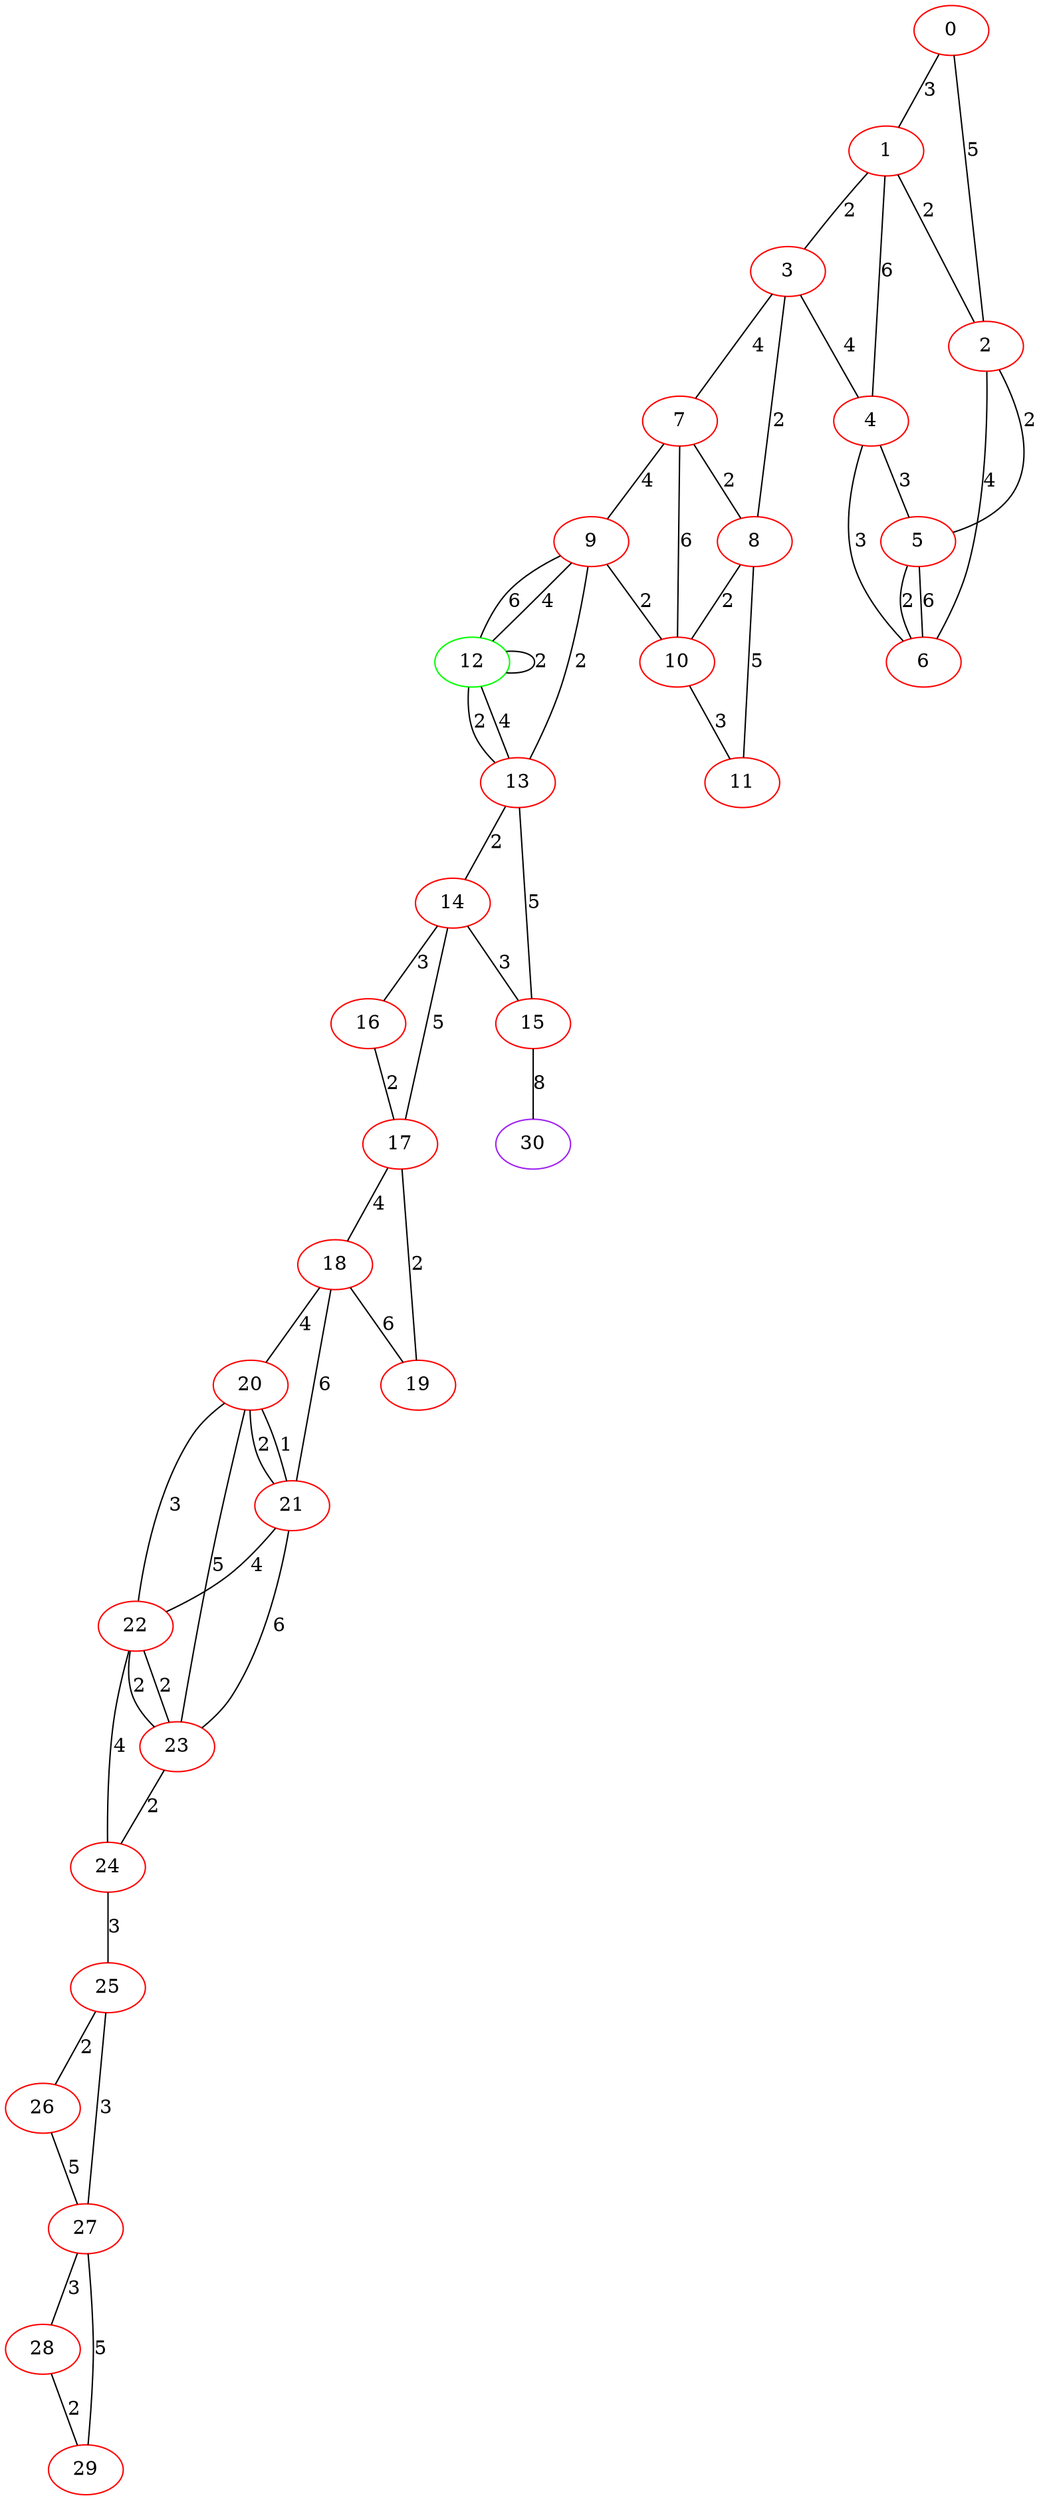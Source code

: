 graph "" {
0 [color=red, weight=1];
1 [color=red, weight=1];
2 [color=red, weight=1];
3 [color=red, weight=1];
4 [color=red, weight=1];
5 [color=red, weight=1];
6 [color=red, weight=1];
7 [color=red, weight=1];
8 [color=red, weight=1];
9 [color=red, weight=1];
10 [color=red, weight=1];
11 [color=red, weight=1];
12 [color=green, weight=2];
13 [color=red, weight=1];
14 [color=red, weight=1];
15 [color=red, weight=1];
16 [color=red, weight=1];
17 [color=red, weight=1];
18 [color=red, weight=1];
19 [color=red, weight=1];
20 [color=red, weight=1];
21 [color=red, weight=1];
22 [color=red, weight=1];
23 [color=red, weight=1];
24 [color=red, weight=1];
25 [color=red, weight=1];
26 [color=red, weight=1];
27 [color=red, weight=1];
28 [color=red, weight=1];
29 [color=red, weight=1];
30 [color=purple, weight=4];
0 -- 1  [key=0, label=3];
0 -- 2  [key=0, label=5];
1 -- 2  [key=0, label=2];
1 -- 3  [key=0, label=2];
1 -- 4  [key=0, label=6];
2 -- 5  [key=0, label=2];
2 -- 6  [key=0, label=4];
3 -- 8  [key=0, label=2];
3 -- 4  [key=0, label=4];
3 -- 7  [key=0, label=4];
4 -- 5  [key=0, label=3];
4 -- 6  [key=0, label=3];
5 -- 6  [key=0, label=6];
5 -- 6  [key=1, label=2];
7 -- 8  [key=0, label=2];
7 -- 9  [key=0, label=4];
7 -- 10  [key=0, label=6];
8 -- 11  [key=0, label=5];
8 -- 10  [key=0, label=2];
9 -- 10  [key=0, label=2];
9 -- 12  [key=0, label=6];
9 -- 12  [key=1, label=4];
9 -- 13  [key=0, label=2];
10 -- 11  [key=0, label=3];
12 -- 12  [key=0, label=2];
12 -- 13  [key=0, label=4];
12 -- 13  [key=1, label=2];
13 -- 14  [key=0, label=2];
13 -- 15  [key=0, label=5];
14 -- 16  [key=0, label=3];
14 -- 17  [key=0, label=5];
14 -- 15  [key=0, label=3];
15 -- 30  [key=0, label=8];
16 -- 17  [key=0, label=2];
17 -- 18  [key=0, label=4];
17 -- 19  [key=0, label=2];
18 -- 19  [key=0, label=6];
18 -- 20  [key=0, label=4];
18 -- 21  [key=0, label=6];
20 -- 21  [key=0, label=1];
20 -- 21  [key=1, label=2];
20 -- 22  [key=0, label=3];
20 -- 23  [key=0, label=5];
21 -- 22  [key=0, label=4];
21 -- 23  [key=0, label=6];
22 -- 24  [key=0, label=4];
22 -- 23  [key=0, label=2];
22 -- 23  [key=1, label=2];
23 -- 24  [key=0, label=2];
24 -- 25  [key=0, label=3];
25 -- 26  [key=0, label=2];
25 -- 27  [key=0, label=3];
26 -- 27  [key=0, label=5];
27 -- 28  [key=0, label=3];
27 -- 29  [key=0, label=5];
28 -- 29  [key=0, label=2];
}
